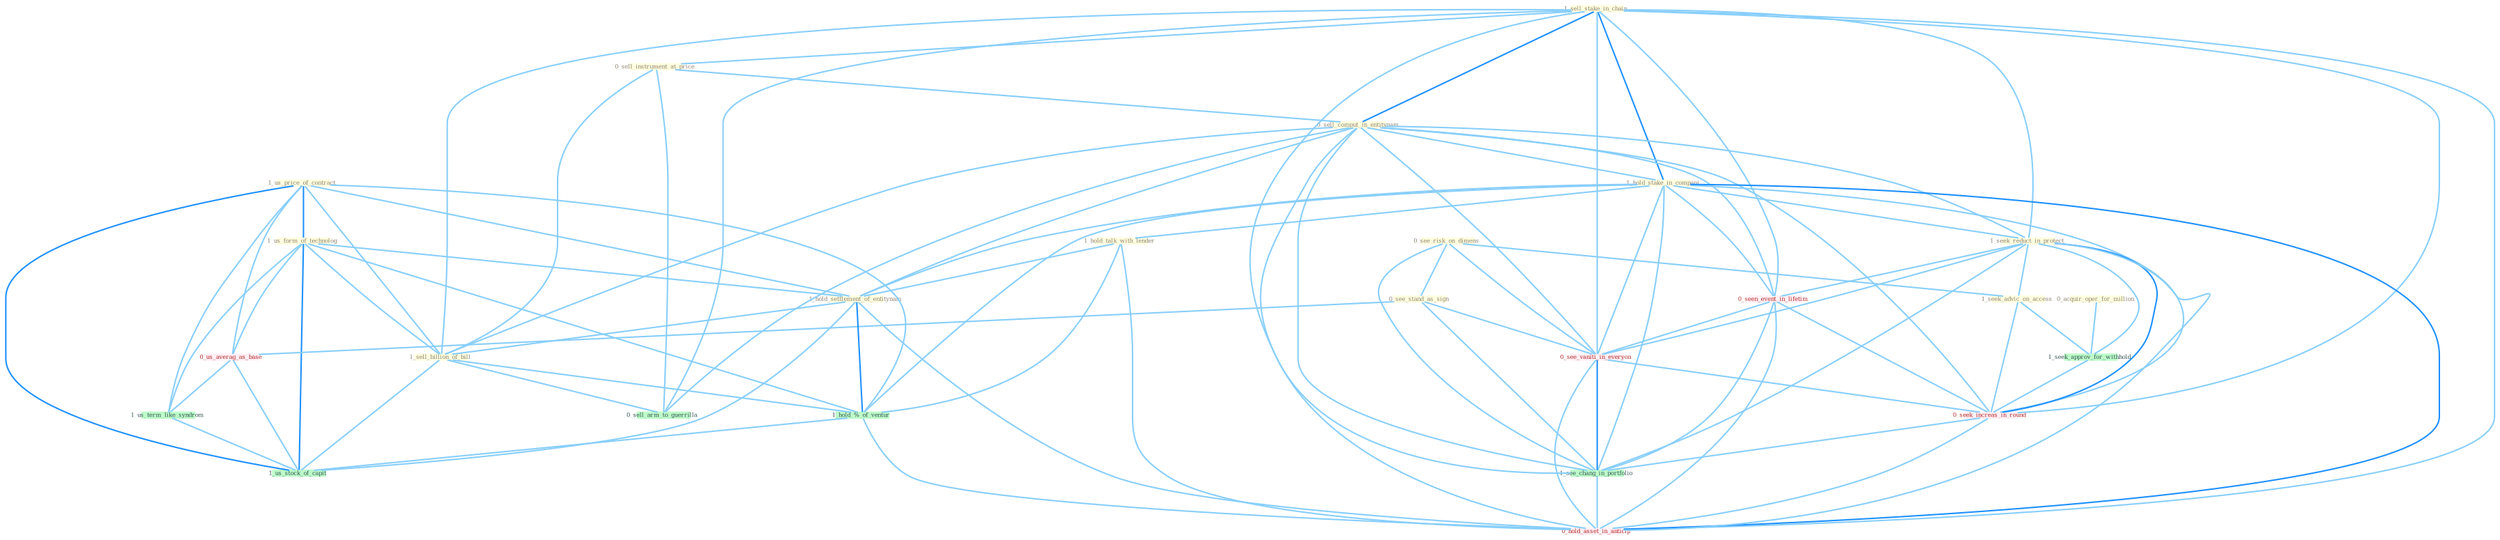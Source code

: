 Graph G{ 
    node
    [shape=polygon,style=filled,width=.5,height=.06,color="#BDFCC9",fixedsize=true,fontsize=4,
    fontcolor="#2f4f4f"];
    {node
    [color="#ffffe0", fontcolor="#8b7d6b"] "1_us_price_of_contract " "1_sell_stake_in_chain " "0_sell_instrument_at_price " "0_acquir_oper_for_million " "0_sell_comput_in_entitynam " "1_hold_stake_in_compani " "0_see_risk_on_dimens " "1_seek_reduct_in_protect " "1_us_form_of_technolog " "1_hold_talk_with_lender " "1_seek_advic_on_access " "0_see_stand_as_sign " "1_hold_settlement_of_entitynam " "1_sell_billion_of_bill "}
{node [color="#fff0f5", fontcolor="#b22222"] "0_seen_event_in_lifetim " "0_us_averag_as_base " "0_see_vaniti_in_everyon " "0_seek_increas_in_round " "0_hold_asset_in_anticip "}
edge [color="#B0E2FF"];

	"1_us_price_of_contract " -- "1_us_form_of_technolog " [w="2", color="#1e90ff" , len=0.8];
	"1_us_price_of_contract " -- "1_hold_settlement_of_entitynam " [w="1", color="#87cefa" ];
	"1_us_price_of_contract " -- "1_sell_billion_of_bill " [w="1", color="#87cefa" ];
	"1_us_price_of_contract " -- "0_us_averag_as_base " [w="1", color="#87cefa" ];
	"1_us_price_of_contract " -- "1_us_term_like_syndrom " [w="1", color="#87cefa" ];
	"1_us_price_of_contract " -- "1_hold_%_of_ventur " [w="1", color="#87cefa" ];
	"1_us_price_of_contract " -- "1_us_stock_of_capit " [w="2", color="#1e90ff" , len=0.8];
	"1_sell_stake_in_chain " -- "0_sell_instrument_at_price " [w="1", color="#87cefa" ];
	"1_sell_stake_in_chain " -- "0_sell_comput_in_entitynam " [w="2", color="#1e90ff" , len=0.8];
	"1_sell_stake_in_chain " -- "1_hold_stake_in_compani " [w="2", color="#1e90ff" , len=0.8];
	"1_sell_stake_in_chain " -- "1_seek_reduct_in_protect " [w="1", color="#87cefa" ];
	"1_sell_stake_in_chain " -- "1_sell_billion_of_bill " [w="1", color="#87cefa" ];
	"1_sell_stake_in_chain " -- "0_seen_event_in_lifetim " [w="1", color="#87cefa" ];
	"1_sell_stake_in_chain " -- "0_see_vaniti_in_everyon " [w="1", color="#87cefa" ];
	"1_sell_stake_in_chain " -- "0_sell_arm_to_guerrilla " [w="1", color="#87cefa" ];
	"1_sell_stake_in_chain " -- "0_seek_increas_in_round " [w="1", color="#87cefa" ];
	"1_sell_stake_in_chain " -- "1_see_chang_in_portfolio " [w="1", color="#87cefa" ];
	"1_sell_stake_in_chain " -- "0_hold_asset_in_anticip " [w="1", color="#87cefa" ];
	"0_sell_instrument_at_price " -- "0_sell_comput_in_entitynam " [w="1", color="#87cefa" ];
	"0_sell_instrument_at_price " -- "1_sell_billion_of_bill " [w="1", color="#87cefa" ];
	"0_sell_instrument_at_price " -- "0_sell_arm_to_guerrilla " [w="1", color="#87cefa" ];
	"0_acquir_oper_for_million " -- "1_seek_approv_for_withhold " [w="1", color="#87cefa" ];
	"0_sell_comput_in_entitynam " -- "1_hold_stake_in_compani " [w="1", color="#87cefa" ];
	"0_sell_comput_in_entitynam " -- "1_seek_reduct_in_protect " [w="1", color="#87cefa" ];
	"0_sell_comput_in_entitynam " -- "1_hold_settlement_of_entitynam " [w="1", color="#87cefa" ];
	"0_sell_comput_in_entitynam " -- "1_sell_billion_of_bill " [w="1", color="#87cefa" ];
	"0_sell_comput_in_entitynam " -- "0_seen_event_in_lifetim " [w="1", color="#87cefa" ];
	"0_sell_comput_in_entitynam " -- "0_see_vaniti_in_everyon " [w="1", color="#87cefa" ];
	"0_sell_comput_in_entitynam " -- "0_sell_arm_to_guerrilla " [w="1", color="#87cefa" ];
	"0_sell_comput_in_entitynam " -- "0_seek_increas_in_round " [w="1", color="#87cefa" ];
	"0_sell_comput_in_entitynam " -- "1_see_chang_in_portfolio " [w="1", color="#87cefa" ];
	"0_sell_comput_in_entitynam " -- "0_hold_asset_in_anticip " [w="1", color="#87cefa" ];
	"1_hold_stake_in_compani " -- "1_seek_reduct_in_protect " [w="1", color="#87cefa" ];
	"1_hold_stake_in_compani " -- "1_hold_talk_with_lender " [w="1", color="#87cefa" ];
	"1_hold_stake_in_compani " -- "1_hold_settlement_of_entitynam " [w="1", color="#87cefa" ];
	"1_hold_stake_in_compani " -- "0_seen_event_in_lifetim " [w="1", color="#87cefa" ];
	"1_hold_stake_in_compani " -- "1_hold_%_of_ventur " [w="1", color="#87cefa" ];
	"1_hold_stake_in_compani " -- "0_see_vaniti_in_everyon " [w="1", color="#87cefa" ];
	"1_hold_stake_in_compani " -- "0_seek_increas_in_round " [w="1", color="#87cefa" ];
	"1_hold_stake_in_compani " -- "1_see_chang_in_portfolio " [w="1", color="#87cefa" ];
	"1_hold_stake_in_compani " -- "0_hold_asset_in_anticip " [w="2", color="#1e90ff" , len=0.8];
	"0_see_risk_on_dimens " -- "1_seek_advic_on_access " [w="1", color="#87cefa" ];
	"0_see_risk_on_dimens " -- "0_see_stand_as_sign " [w="1", color="#87cefa" ];
	"0_see_risk_on_dimens " -- "0_see_vaniti_in_everyon " [w="1", color="#87cefa" ];
	"0_see_risk_on_dimens " -- "1_see_chang_in_portfolio " [w="1", color="#87cefa" ];
	"1_seek_reduct_in_protect " -- "1_seek_advic_on_access " [w="1", color="#87cefa" ];
	"1_seek_reduct_in_protect " -- "0_seen_event_in_lifetim " [w="1", color="#87cefa" ];
	"1_seek_reduct_in_protect " -- "1_seek_approv_for_withhold " [w="1", color="#87cefa" ];
	"1_seek_reduct_in_protect " -- "0_see_vaniti_in_everyon " [w="1", color="#87cefa" ];
	"1_seek_reduct_in_protect " -- "0_seek_increas_in_round " [w="2", color="#1e90ff" , len=0.8];
	"1_seek_reduct_in_protect " -- "1_see_chang_in_portfolio " [w="1", color="#87cefa" ];
	"1_seek_reduct_in_protect " -- "0_hold_asset_in_anticip " [w="1", color="#87cefa" ];
	"1_us_form_of_technolog " -- "1_hold_settlement_of_entitynam " [w="1", color="#87cefa" ];
	"1_us_form_of_technolog " -- "1_sell_billion_of_bill " [w="1", color="#87cefa" ];
	"1_us_form_of_technolog " -- "0_us_averag_as_base " [w="1", color="#87cefa" ];
	"1_us_form_of_technolog " -- "1_us_term_like_syndrom " [w="1", color="#87cefa" ];
	"1_us_form_of_technolog " -- "1_hold_%_of_ventur " [w="1", color="#87cefa" ];
	"1_us_form_of_technolog " -- "1_us_stock_of_capit " [w="2", color="#1e90ff" , len=0.8];
	"1_hold_talk_with_lender " -- "1_hold_settlement_of_entitynam " [w="1", color="#87cefa" ];
	"1_hold_talk_with_lender " -- "1_hold_%_of_ventur " [w="1", color="#87cefa" ];
	"1_hold_talk_with_lender " -- "0_hold_asset_in_anticip " [w="1", color="#87cefa" ];
	"1_seek_advic_on_access " -- "1_seek_approv_for_withhold " [w="1", color="#87cefa" ];
	"1_seek_advic_on_access " -- "0_seek_increas_in_round " [w="1", color="#87cefa" ];
	"0_see_stand_as_sign " -- "0_us_averag_as_base " [w="1", color="#87cefa" ];
	"0_see_stand_as_sign " -- "0_see_vaniti_in_everyon " [w="1", color="#87cefa" ];
	"0_see_stand_as_sign " -- "1_see_chang_in_portfolio " [w="1", color="#87cefa" ];
	"1_hold_settlement_of_entitynam " -- "1_sell_billion_of_bill " [w="1", color="#87cefa" ];
	"1_hold_settlement_of_entitynam " -- "1_hold_%_of_ventur " [w="2", color="#1e90ff" , len=0.8];
	"1_hold_settlement_of_entitynam " -- "1_us_stock_of_capit " [w="1", color="#87cefa" ];
	"1_hold_settlement_of_entitynam " -- "0_hold_asset_in_anticip " [w="1", color="#87cefa" ];
	"1_sell_billion_of_bill " -- "1_hold_%_of_ventur " [w="1", color="#87cefa" ];
	"1_sell_billion_of_bill " -- "0_sell_arm_to_guerrilla " [w="1", color="#87cefa" ];
	"1_sell_billion_of_bill " -- "1_us_stock_of_capit " [w="1", color="#87cefa" ];
	"0_seen_event_in_lifetim " -- "0_see_vaniti_in_everyon " [w="1", color="#87cefa" ];
	"0_seen_event_in_lifetim " -- "0_seek_increas_in_round " [w="1", color="#87cefa" ];
	"0_seen_event_in_lifetim " -- "1_see_chang_in_portfolio " [w="1", color="#87cefa" ];
	"0_seen_event_in_lifetim " -- "0_hold_asset_in_anticip " [w="1", color="#87cefa" ];
	"0_us_averag_as_base " -- "1_us_term_like_syndrom " [w="1", color="#87cefa" ];
	"0_us_averag_as_base " -- "1_us_stock_of_capit " [w="1", color="#87cefa" ];
	"1_us_term_like_syndrom " -- "1_us_stock_of_capit " [w="1", color="#87cefa" ];
	"1_seek_approv_for_withhold " -- "0_seek_increas_in_round " [w="1", color="#87cefa" ];
	"1_hold_%_of_ventur " -- "1_us_stock_of_capit " [w="1", color="#87cefa" ];
	"1_hold_%_of_ventur " -- "0_hold_asset_in_anticip " [w="1", color="#87cefa" ];
	"0_see_vaniti_in_everyon " -- "0_seek_increas_in_round " [w="1", color="#87cefa" ];
	"0_see_vaniti_in_everyon " -- "1_see_chang_in_portfolio " [w="2", color="#1e90ff" , len=0.8];
	"0_see_vaniti_in_everyon " -- "0_hold_asset_in_anticip " [w="1", color="#87cefa" ];
	"0_seek_increas_in_round " -- "1_see_chang_in_portfolio " [w="1", color="#87cefa" ];
	"0_seek_increas_in_round " -- "0_hold_asset_in_anticip " [w="1", color="#87cefa" ];
	"1_see_chang_in_portfolio " -- "0_hold_asset_in_anticip " [w="1", color="#87cefa" ];
}